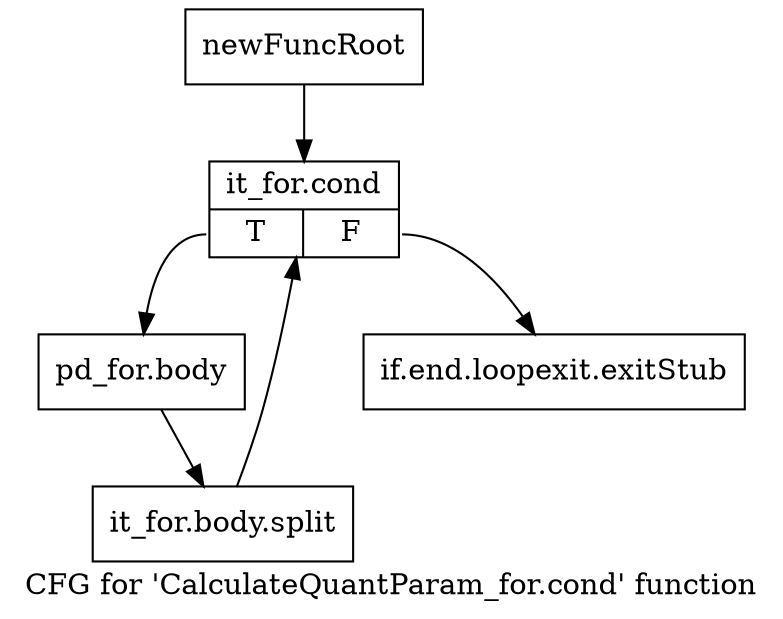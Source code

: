 digraph "CFG for 'CalculateQuantParam_for.cond' function" {
	label="CFG for 'CalculateQuantParam_for.cond' function";

	Node0x2a5c270 [shape=record,label="{newFuncRoot}"];
	Node0x2a5c270 -> Node0x2a991a0;
	Node0x2a99150 [shape=record,label="{if.end.loopexit.exitStub}"];
	Node0x2a991a0 [shape=record,label="{it_for.cond|{<s0>T|<s1>F}}"];
	Node0x2a991a0:s0 -> Node0x2a991f0;
	Node0x2a991a0:s1 -> Node0x2a99150;
	Node0x2a991f0 [shape=record,label="{pd_for.body}"];
	Node0x2a991f0 -> Node0x3905420;
	Node0x3905420 [shape=record,label="{it_for.body.split}"];
	Node0x3905420 -> Node0x2a991a0;
}
